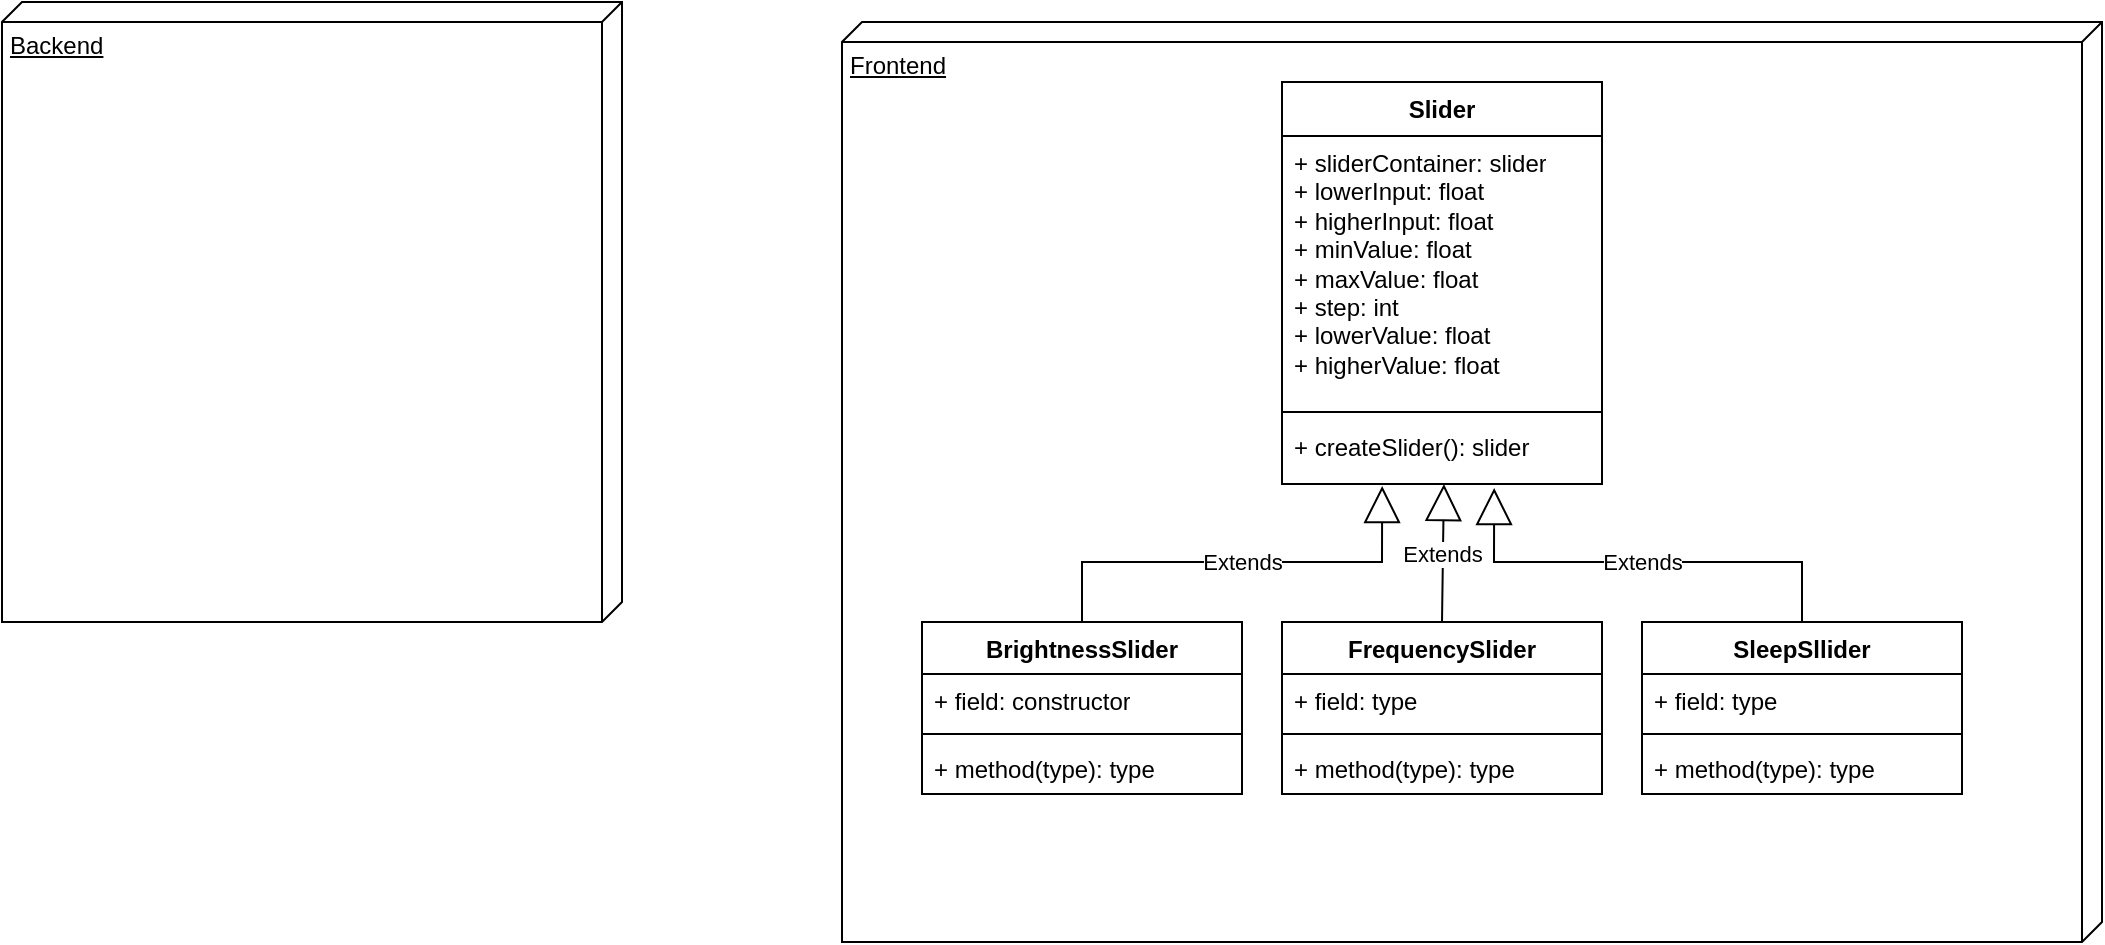 <mxfile version="21.3.4" type="github">
  <diagram name="Page-1" id="8lPKrEU7bHMMSzuzVbtW">
    <mxGraphModel dx="2284" dy="764" grid="1" gridSize="10" guides="1" tooltips="1" connect="1" arrows="1" fold="1" page="1" pageScale="1" pageWidth="850" pageHeight="1100" math="0" shadow="0">
      <root>
        <mxCell id="0" />
        <mxCell id="1" parent="0" />
        <mxCell id="XjNMTQCaul1xZnKqR4yc-8" value="Frontend" style="verticalAlign=top;align=left;spacingTop=8;spacingLeft=2;spacingRight=12;shape=cube;size=10;direction=south;fontStyle=4;html=1;whiteSpace=wrap;" vertex="1" parent="1">
          <mxGeometry x="370" y="60" width="630" height="460" as="geometry" />
        </mxCell>
        <mxCell id="XjNMTQCaul1xZnKqR4yc-9" value="Backend" style="verticalAlign=top;align=left;spacingTop=8;spacingLeft=2;spacingRight=12;shape=cube;size=10;direction=south;fontStyle=4;html=1;whiteSpace=wrap;" vertex="1" parent="1">
          <mxGeometry x="-50" y="50" width="310" height="310" as="geometry" />
        </mxCell>
        <mxCell id="XjNMTQCaul1xZnKqR4yc-4" value="Slider" style="swimlane;fontStyle=1;align=center;verticalAlign=top;childLayout=stackLayout;horizontal=1;startSize=27;horizontalStack=0;resizeParent=1;resizeParentMax=0;resizeLast=0;collapsible=1;marginBottom=0;whiteSpace=wrap;html=1;" vertex="1" parent="1">
          <mxGeometry x="590" y="90" width="160" height="201" as="geometry">
            <mxRectangle x="-160" y="460" width="70" height="30" as="alternateBounds" />
          </mxGeometry>
        </mxCell>
        <mxCell id="XjNMTQCaul1xZnKqR4yc-5" value="&lt;div&gt;+ sliderContainer: slider&lt;/div&gt;&lt;div&gt;+ lowerInput: float&lt;/div&gt;&lt;div&gt;+ higherInput: float&lt;/div&gt;&lt;div&gt;+ minValue: float&lt;/div&gt;&lt;div&gt;+ maxValue: float&lt;/div&gt;&lt;div&gt;+ step: int&lt;/div&gt;&lt;div&gt;+ lowerValue: float&lt;/div&gt;&lt;div&gt;+ higherValue: float&lt;br&gt;&lt;/div&gt;&lt;div&gt;&lt;br&gt;&lt;/div&gt;&lt;div&gt;&lt;br&gt; &lt;/div&gt;" style="text;strokeColor=none;fillColor=none;align=left;verticalAlign=top;spacingLeft=4;spacingRight=4;overflow=hidden;rotatable=0;points=[[0,0.5],[1,0.5]];portConstraint=eastwest;whiteSpace=wrap;html=1;" vertex="1" parent="XjNMTQCaul1xZnKqR4yc-4">
          <mxGeometry y="27" width="160" height="134" as="geometry" />
        </mxCell>
        <mxCell id="XjNMTQCaul1xZnKqR4yc-6" value="" style="line;strokeWidth=1;fillColor=none;align=left;verticalAlign=middle;spacingTop=-1;spacingLeft=3;spacingRight=3;rotatable=0;labelPosition=right;points=[];portConstraint=eastwest;strokeColor=inherit;" vertex="1" parent="XjNMTQCaul1xZnKqR4yc-4">
          <mxGeometry y="161" width="160" height="8" as="geometry" />
        </mxCell>
        <mxCell id="XjNMTQCaul1xZnKqR4yc-7" value="&lt;div&gt;+ createSlider(): slider&lt;/div&gt;" style="text;strokeColor=none;fillColor=none;align=left;verticalAlign=top;spacingLeft=4;spacingRight=4;overflow=hidden;rotatable=0;points=[[0,0.5],[1,0.5]];portConstraint=eastwest;whiteSpace=wrap;html=1;" vertex="1" parent="XjNMTQCaul1xZnKqR4yc-4">
          <mxGeometry y="169" width="160" height="32" as="geometry" />
        </mxCell>
        <mxCell id="XjNMTQCaul1xZnKqR4yc-10" value="BrightnessSlider" style="swimlane;fontStyle=1;align=center;verticalAlign=top;childLayout=stackLayout;horizontal=1;startSize=26;horizontalStack=0;resizeParent=1;resizeParentMax=0;resizeLast=0;collapsible=1;marginBottom=0;whiteSpace=wrap;html=1;" vertex="1" parent="1">
          <mxGeometry x="410" y="360" width="160" height="86" as="geometry" />
        </mxCell>
        <mxCell id="XjNMTQCaul1xZnKqR4yc-11" value="+ field: constructor" style="text;strokeColor=none;fillColor=none;align=left;verticalAlign=top;spacingLeft=4;spacingRight=4;overflow=hidden;rotatable=0;points=[[0,0.5],[1,0.5]];portConstraint=eastwest;whiteSpace=wrap;html=1;" vertex="1" parent="XjNMTQCaul1xZnKqR4yc-10">
          <mxGeometry y="26" width="160" height="26" as="geometry" />
        </mxCell>
        <mxCell id="XjNMTQCaul1xZnKqR4yc-12" value="" style="line;strokeWidth=1;fillColor=none;align=left;verticalAlign=middle;spacingTop=-1;spacingLeft=3;spacingRight=3;rotatable=0;labelPosition=right;points=[];portConstraint=eastwest;strokeColor=inherit;" vertex="1" parent="XjNMTQCaul1xZnKqR4yc-10">
          <mxGeometry y="52" width="160" height="8" as="geometry" />
        </mxCell>
        <mxCell id="XjNMTQCaul1xZnKqR4yc-13" value="+ method(type): type" style="text;strokeColor=none;fillColor=none;align=left;verticalAlign=top;spacingLeft=4;spacingRight=4;overflow=hidden;rotatable=0;points=[[0,0.5],[1,0.5]];portConstraint=eastwest;whiteSpace=wrap;html=1;" vertex="1" parent="XjNMTQCaul1xZnKqR4yc-10">
          <mxGeometry y="60" width="160" height="26" as="geometry" />
        </mxCell>
        <mxCell id="XjNMTQCaul1xZnKqR4yc-14" value="FrequencySlider" style="swimlane;fontStyle=1;align=center;verticalAlign=top;childLayout=stackLayout;horizontal=1;startSize=26;horizontalStack=0;resizeParent=1;resizeParentMax=0;resizeLast=0;collapsible=1;marginBottom=0;whiteSpace=wrap;html=1;" vertex="1" parent="1">
          <mxGeometry x="590" y="360" width="160" height="86" as="geometry" />
        </mxCell>
        <mxCell id="XjNMTQCaul1xZnKqR4yc-15" value="+ field: type" style="text;strokeColor=none;fillColor=none;align=left;verticalAlign=top;spacingLeft=4;spacingRight=4;overflow=hidden;rotatable=0;points=[[0,0.5],[1,0.5]];portConstraint=eastwest;whiteSpace=wrap;html=1;" vertex="1" parent="XjNMTQCaul1xZnKqR4yc-14">
          <mxGeometry y="26" width="160" height="26" as="geometry" />
        </mxCell>
        <mxCell id="XjNMTQCaul1xZnKqR4yc-16" value="" style="line;strokeWidth=1;fillColor=none;align=left;verticalAlign=middle;spacingTop=-1;spacingLeft=3;spacingRight=3;rotatable=0;labelPosition=right;points=[];portConstraint=eastwest;strokeColor=inherit;" vertex="1" parent="XjNMTQCaul1xZnKqR4yc-14">
          <mxGeometry y="52" width="160" height="8" as="geometry" />
        </mxCell>
        <mxCell id="XjNMTQCaul1xZnKqR4yc-17" value="+ method(type): type" style="text;strokeColor=none;fillColor=none;align=left;verticalAlign=top;spacingLeft=4;spacingRight=4;overflow=hidden;rotatable=0;points=[[0,0.5],[1,0.5]];portConstraint=eastwest;whiteSpace=wrap;html=1;" vertex="1" parent="XjNMTQCaul1xZnKqR4yc-14">
          <mxGeometry y="60" width="160" height="26" as="geometry" />
        </mxCell>
        <mxCell id="XjNMTQCaul1xZnKqR4yc-18" value="SleepSllider" style="swimlane;fontStyle=1;align=center;verticalAlign=top;childLayout=stackLayout;horizontal=1;startSize=26;horizontalStack=0;resizeParent=1;resizeParentMax=0;resizeLast=0;collapsible=1;marginBottom=0;whiteSpace=wrap;html=1;" vertex="1" parent="1">
          <mxGeometry x="770" y="360" width="160" height="86" as="geometry" />
        </mxCell>
        <mxCell id="XjNMTQCaul1xZnKqR4yc-19" value="+ field: type" style="text;strokeColor=none;fillColor=none;align=left;verticalAlign=top;spacingLeft=4;spacingRight=4;overflow=hidden;rotatable=0;points=[[0,0.5],[1,0.5]];portConstraint=eastwest;whiteSpace=wrap;html=1;" vertex="1" parent="XjNMTQCaul1xZnKqR4yc-18">
          <mxGeometry y="26" width="160" height="26" as="geometry" />
        </mxCell>
        <mxCell id="XjNMTQCaul1xZnKqR4yc-20" value="" style="line;strokeWidth=1;fillColor=none;align=left;verticalAlign=middle;spacingTop=-1;spacingLeft=3;spacingRight=3;rotatable=0;labelPosition=right;points=[];portConstraint=eastwest;strokeColor=inherit;" vertex="1" parent="XjNMTQCaul1xZnKqR4yc-18">
          <mxGeometry y="52" width="160" height="8" as="geometry" />
        </mxCell>
        <mxCell id="XjNMTQCaul1xZnKqR4yc-21" value="+ method(type): type" style="text;strokeColor=none;fillColor=none;align=left;verticalAlign=top;spacingLeft=4;spacingRight=4;overflow=hidden;rotatable=0;points=[[0,0.5],[1,0.5]];portConstraint=eastwest;whiteSpace=wrap;html=1;" vertex="1" parent="XjNMTQCaul1xZnKqR4yc-18">
          <mxGeometry y="60" width="160" height="26" as="geometry" />
        </mxCell>
        <mxCell id="XjNMTQCaul1xZnKqR4yc-26" value="Extends" style="endArrow=block;endSize=16;endFill=0;html=1;rounded=0;exitX=0.5;exitY=0;exitDx=0;exitDy=0;entryX=0.313;entryY=1.031;entryDx=0;entryDy=0;entryPerimeter=0;" edge="1" parent="1" source="XjNMTQCaul1xZnKqR4yc-10" target="XjNMTQCaul1xZnKqR4yc-7">
          <mxGeometry x="0.009" width="160" relative="1" as="geometry">
            <mxPoint x="470" y="330" as="sourcePoint" />
            <mxPoint x="630" y="330" as="targetPoint" />
            <Array as="points">
              <mxPoint x="490" y="330" />
              <mxPoint x="640" y="330" />
            </Array>
            <mxPoint as="offset" />
          </mxGeometry>
        </mxCell>
        <mxCell id="XjNMTQCaul1xZnKqR4yc-27" value="Extends" style="endArrow=block;endSize=16;endFill=0;html=1;rounded=0;exitX=0.5;exitY=0;exitDx=0;exitDy=0;entryX=0.506;entryY=1;entryDx=0;entryDy=0;entryPerimeter=0;" edge="1" parent="1" source="XjNMTQCaul1xZnKqR4yc-14" target="XjNMTQCaul1xZnKqR4yc-7">
          <mxGeometry width="160" relative="1" as="geometry">
            <mxPoint x="680" y="348" as="sourcePoint" />
            <mxPoint x="830" y="280" as="targetPoint" />
          </mxGeometry>
        </mxCell>
        <mxCell id="XjNMTQCaul1xZnKqR4yc-28" value="Extends" style="endArrow=block;endSize=16;endFill=0;html=1;rounded=0;exitX=0.5;exitY=0;exitDx=0;exitDy=0;entryX=0.663;entryY=1.063;entryDx=0;entryDy=0;entryPerimeter=0;" edge="1" parent="1" source="XjNMTQCaul1xZnKqR4yc-18" target="XjNMTQCaul1xZnKqR4yc-7">
          <mxGeometry width="160" relative="1" as="geometry">
            <mxPoint x="790" y="291" as="sourcePoint" />
            <mxPoint x="940" y="223" as="targetPoint" />
            <Array as="points">
              <mxPoint x="850" y="330" />
              <mxPoint x="780" y="330" />
              <mxPoint x="696" y="330" />
            </Array>
          </mxGeometry>
        </mxCell>
      </root>
    </mxGraphModel>
  </diagram>
</mxfile>
